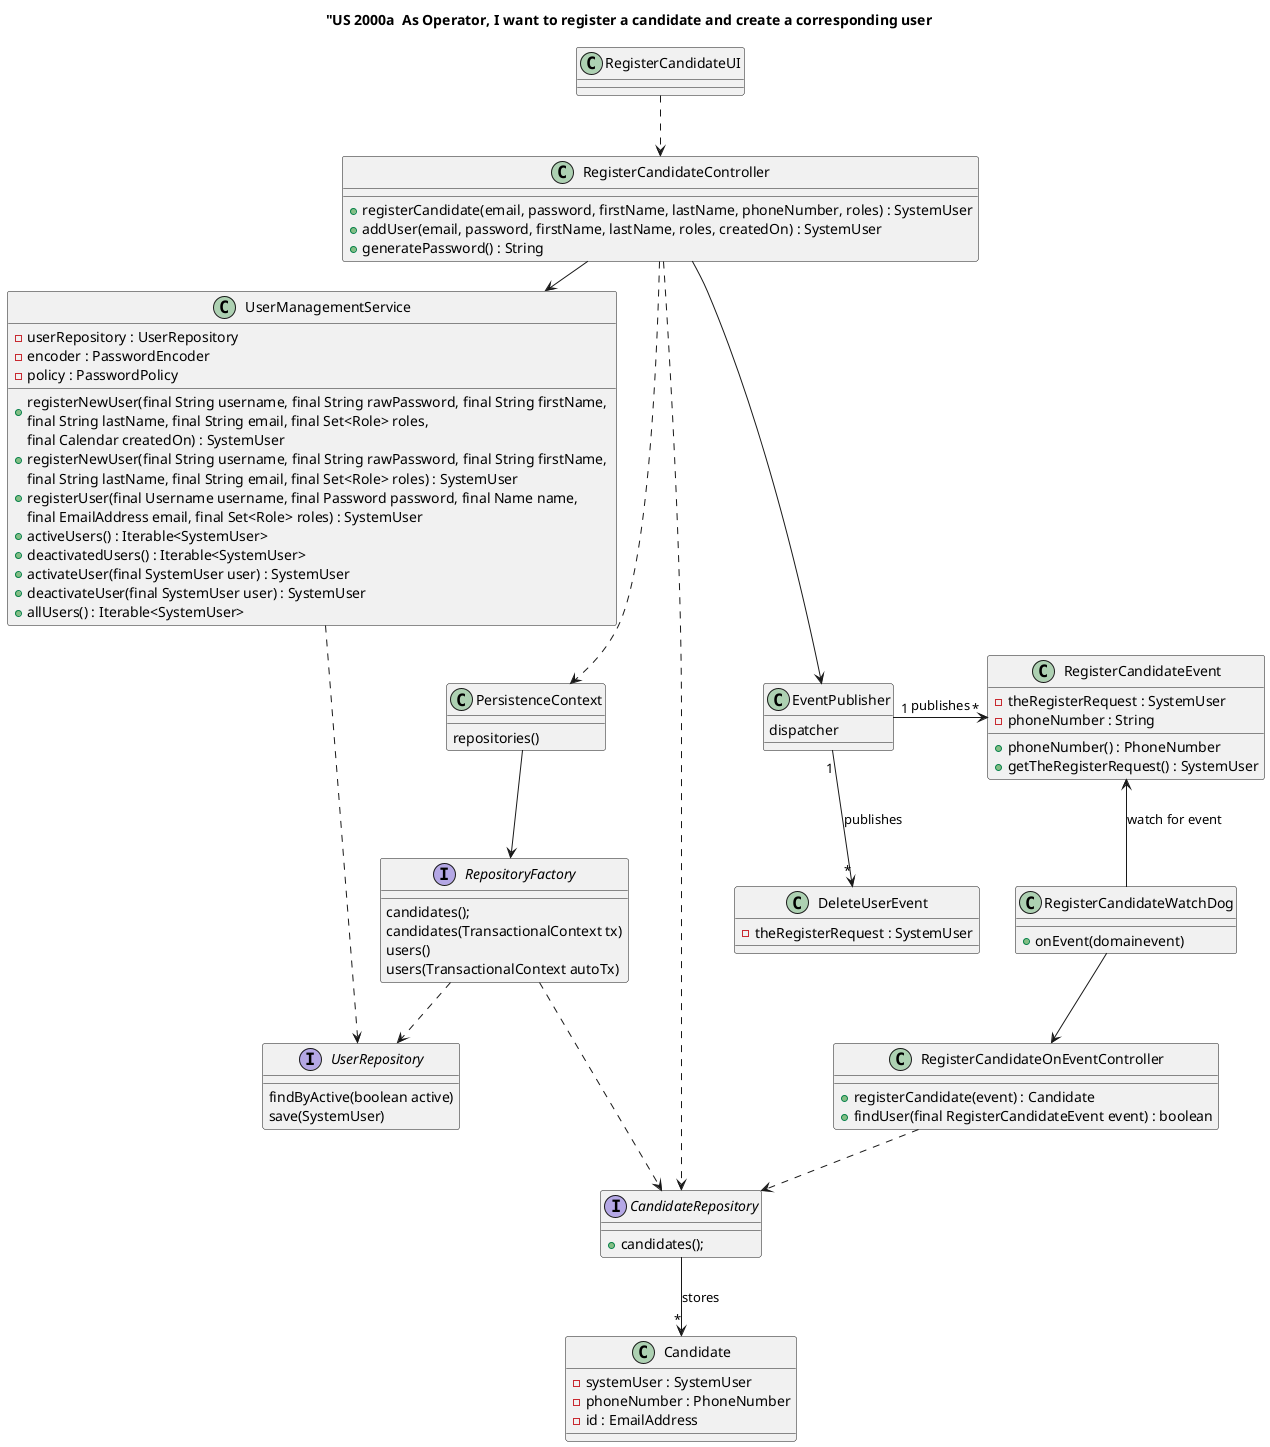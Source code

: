 @startuml

title "US 2000a  As Operator, I want to register a candidate and create a corresponding user

class "RegisterCandidateUI" as UI{
}

class PersistenceContext{
    repositories()
}

class "RegisterCandidateController" as Controller{
   +registerCandidate(email, password, firstName, lastName, phoneNumber, roles) : SystemUser
   +addUser(email, password, firstName, lastName, roles, createdOn) : SystemUser
   +generatePassword() : String
}

interface "RepositoryFactory" as Factory{
    candidates();
    candidates(TransactionalContext tx)
    users()
    users(TransactionalContext autoTx)
}

class EventPublisher{
    dispatcher
}

class RegisterCandidateEvent{
    - theRegisterRequest : SystemUser
    - phoneNumber : String

    +phoneNumber() : PhoneNumber
    +getTheRegisterRequest() : SystemUser
}


class RegisterCandidateWatchDog{
    + onEvent(domainevent)
}

class RegisterCandidateOnEventController{
    +registerCandidate(event) : Candidate
    +findUser(final RegisterCandidateEvent event) : boolean
}

class DeleteUserEvent{
    - theRegisterRequest : SystemUser
}




class UserManagementService{
- userRepository : UserRepository
- encoder : PasswordEncoder
- policy : PasswordPolicy

+registerNewUser(final String username, final String rawPassword, final String firstName, \nfinal String lastName, final String email, final Set<Role> roles,
final Calendar createdOn) : SystemUser
+registerNewUser(final String username, final String rawPassword, final String firstName,
 final String lastName, final String email, final Set<Role> roles) : SystemUser
+ registerUser(final Username username, final Password password, final Name name,
final EmailAddress email, final Set<Role> roles) : SystemUser
+ activeUsers() : Iterable<SystemUser>
+ deactivatedUsers() : Iterable<SystemUser>
+ activateUser(final SystemUser user) : SystemUser
+ deactivateUser(final SystemUser user) : SystemUser
+ allUsers() : Iterable<SystemUser>

}


interface UserRepository{
findByActive(boolean active)
save(SystemUser)
}

interface CandidateRepository{
    +candidates();
}



class Candidate{
    - systemUser : SystemUser
    - phoneNumber : PhoneNumber
    - id : EmailAddress
}









UI ..> Controller
Controller ..> PersistenceContext
PersistenceContext-->Factory


Factory ..> CandidateRepository


CandidateRepository --> "*" Candidate :stores


Controller ..> CandidateRepository
Controller -> UserManagementService
Controller --> EventPublisher
EventPublisher "1" -> "*" RegisterCandidateEvent : publishes
EventPublisher "1" --> "*" DeleteUserEvent : publishes


RegisterCandidateWatchDog --> RegisterCandidateOnEventController
RegisterCandidateEvent <-- RegisterCandidateWatchDog : watch for event
RegisterCandidateOnEventController ..> CandidateRepository

UserManagementService ..> UserRepository
Factory ..> UserRepository


@enduml
